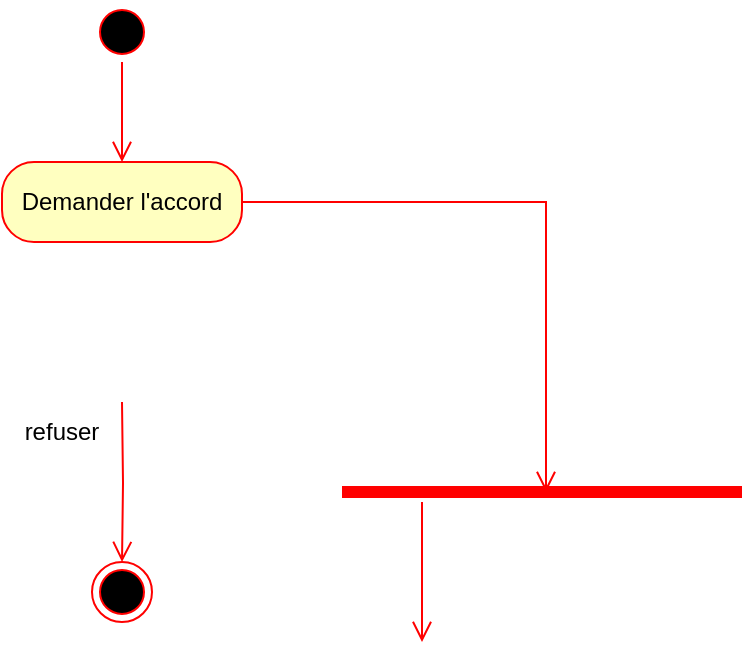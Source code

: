 <mxfile version="27.0.6">
  <diagram name="Page-1" id="ByfhySXB_6tMvr15xfOQ">
    <mxGraphModel dx="630" dy="1102" grid="1" gridSize="10" guides="1" tooltips="1" connect="1" arrows="1" fold="1" page="1" pageScale="1" pageWidth="827" pageHeight="1169" math="0" shadow="0">
      <root>
        <mxCell id="0" />
        <mxCell id="1" parent="0" />
        <mxCell id="vkilW7OVeZE5FJaauZI4-1" value="Demander l&#39;accord" style="rounded=1;whiteSpace=wrap;html=1;arcSize=40;fontColor=#000000;fillColor=#ffffc0;strokeColor=#ff0000;" vertex="1" parent="1">
          <mxGeometry x="80" y="160" width="120" height="40" as="geometry" />
        </mxCell>
        <mxCell id="vkilW7OVeZE5FJaauZI4-4" value="" style="ellipse;html=1;shape=startState;fillColor=#000000;strokeColor=#ff0000;" vertex="1" parent="1">
          <mxGeometry x="125" y="80" width="30" height="30" as="geometry" />
        </mxCell>
        <mxCell id="vkilW7OVeZE5FJaauZI4-5" value="" style="edgeStyle=orthogonalEdgeStyle;html=1;verticalAlign=bottom;endArrow=open;endSize=8;strokeColor=#ff0000;rounded=0;entryX=0.5;entryY=0;entryDx=0;entryDy=0;" edge="1" source="vkilW7OVeZE5FJaauZI4-4" parent="1" target="vkilW7OVeZE5FJaauZI4-1">
          <mxGeometry relative="1" as="geometry">
            <mxPoint x="140" y="170" as="targetPoint" />
          </mxGeometry>
        </mxCell>
        <mxCell id="vkilW7OVeZE5FJaauZI4-7" value="" style="shape=line;html=1;strokeWidth=6;strokeColor=#ff0000;" vertex="1" parent="1">
          <mxGeometry x="250" y="320" width="200" height="10" as="geometry" />
        </mxCell>
        <mxCell id="vkilW7OVeZE5FJaauZI4-8" value="" style="edgeStyle=orthogonalEdgeStyle;html=1;verticalAlign=bottom;endArrow=open;endSize=8;strokeColor=#ff0000;rounded=0;" edge="1" parent="1">
          <mxGeometry relative="1" as="geometry">
            <mxPoint x="290" y="400" as="targetPoint" />
            <mxPoint x="290" y="330" as="sourcePoint" />
          </mxGeometry>
        </mxCell>
        <mxCell id="vkilW7OVeZE5FJaauZI4-9" value="" style="ellipse;html=1;shape=endState;fillColor=#000000;strokeColor=#ff0000;" vertex="1" parent="1">
          <mxGeometry x="125" y="360" width="30" height="30" as="geometry" />
        </mxCell>
        <mxCell id="vkilW7OVeZE5FJaauZI4-10" value="" style="edgeStyle=orthogonalEdgeStyle;html=1;verticalAlign=bottom;endArrow=open;endSize=8;strokeColor=#ff0000;rounded=0;entryX=0.5;entryY=0;entryDx=0;entryDy=0;exitX=0.5;exitY=1;exitDx=0;exitDy=0;" edge="1" parent="1" target="vkilW7OVeZE5FJaauZI4-9">
          <mxGeometry relative="1" as="geometry">
            <mxPoint x="140" y="380" as="targetPoint" />
            <mxPoint x="140" y="280" as="sourcePoint" />
          </mxGeometry>
        </mxCell>
        <mxCell id="vkilW7OVeZE5FJaauZI4-11" value="refuser" style="text;html=1;align=center;verticalAlign=middle;whiteSpace=wrap;rounded=0;" vertex="1" parent="1">
          <mxGeometry x="80" y="280" width="60" height="30" as="geometry" />
        </mxCell>
        <mxCell id="vkilW7OVeZE5FJaauZI4-12" value="" style="edgeStyle=orthogonalEdgeStyle;html=1;verticalAlign=bottom;endArrow=open;endSize=8;strokeColor=#ff0000;rounded=0;entryX=0.51;entryY=0.5;entryDx=0;entryDy=0;exitX=1;exitY=0.5;exitDx=0;exitDy=0;entryPerimeter=0;" edge="1" parent="1" source="vkilW7OVeZE5FJaauZI4-1" target="vkilW7OVeZE5FJaauZI4-7">
          <mxGeometry relative="1" as="geometry">
            <mxPoint x="270" y="340" as="targetPoint" />
            <mxPoint x="270" y="260" as="sourcePoint" />
          </mxGeometry>
        </mxCell>
      </root>
    </mxGraphModel>
  </diagram>
</mxfile>
